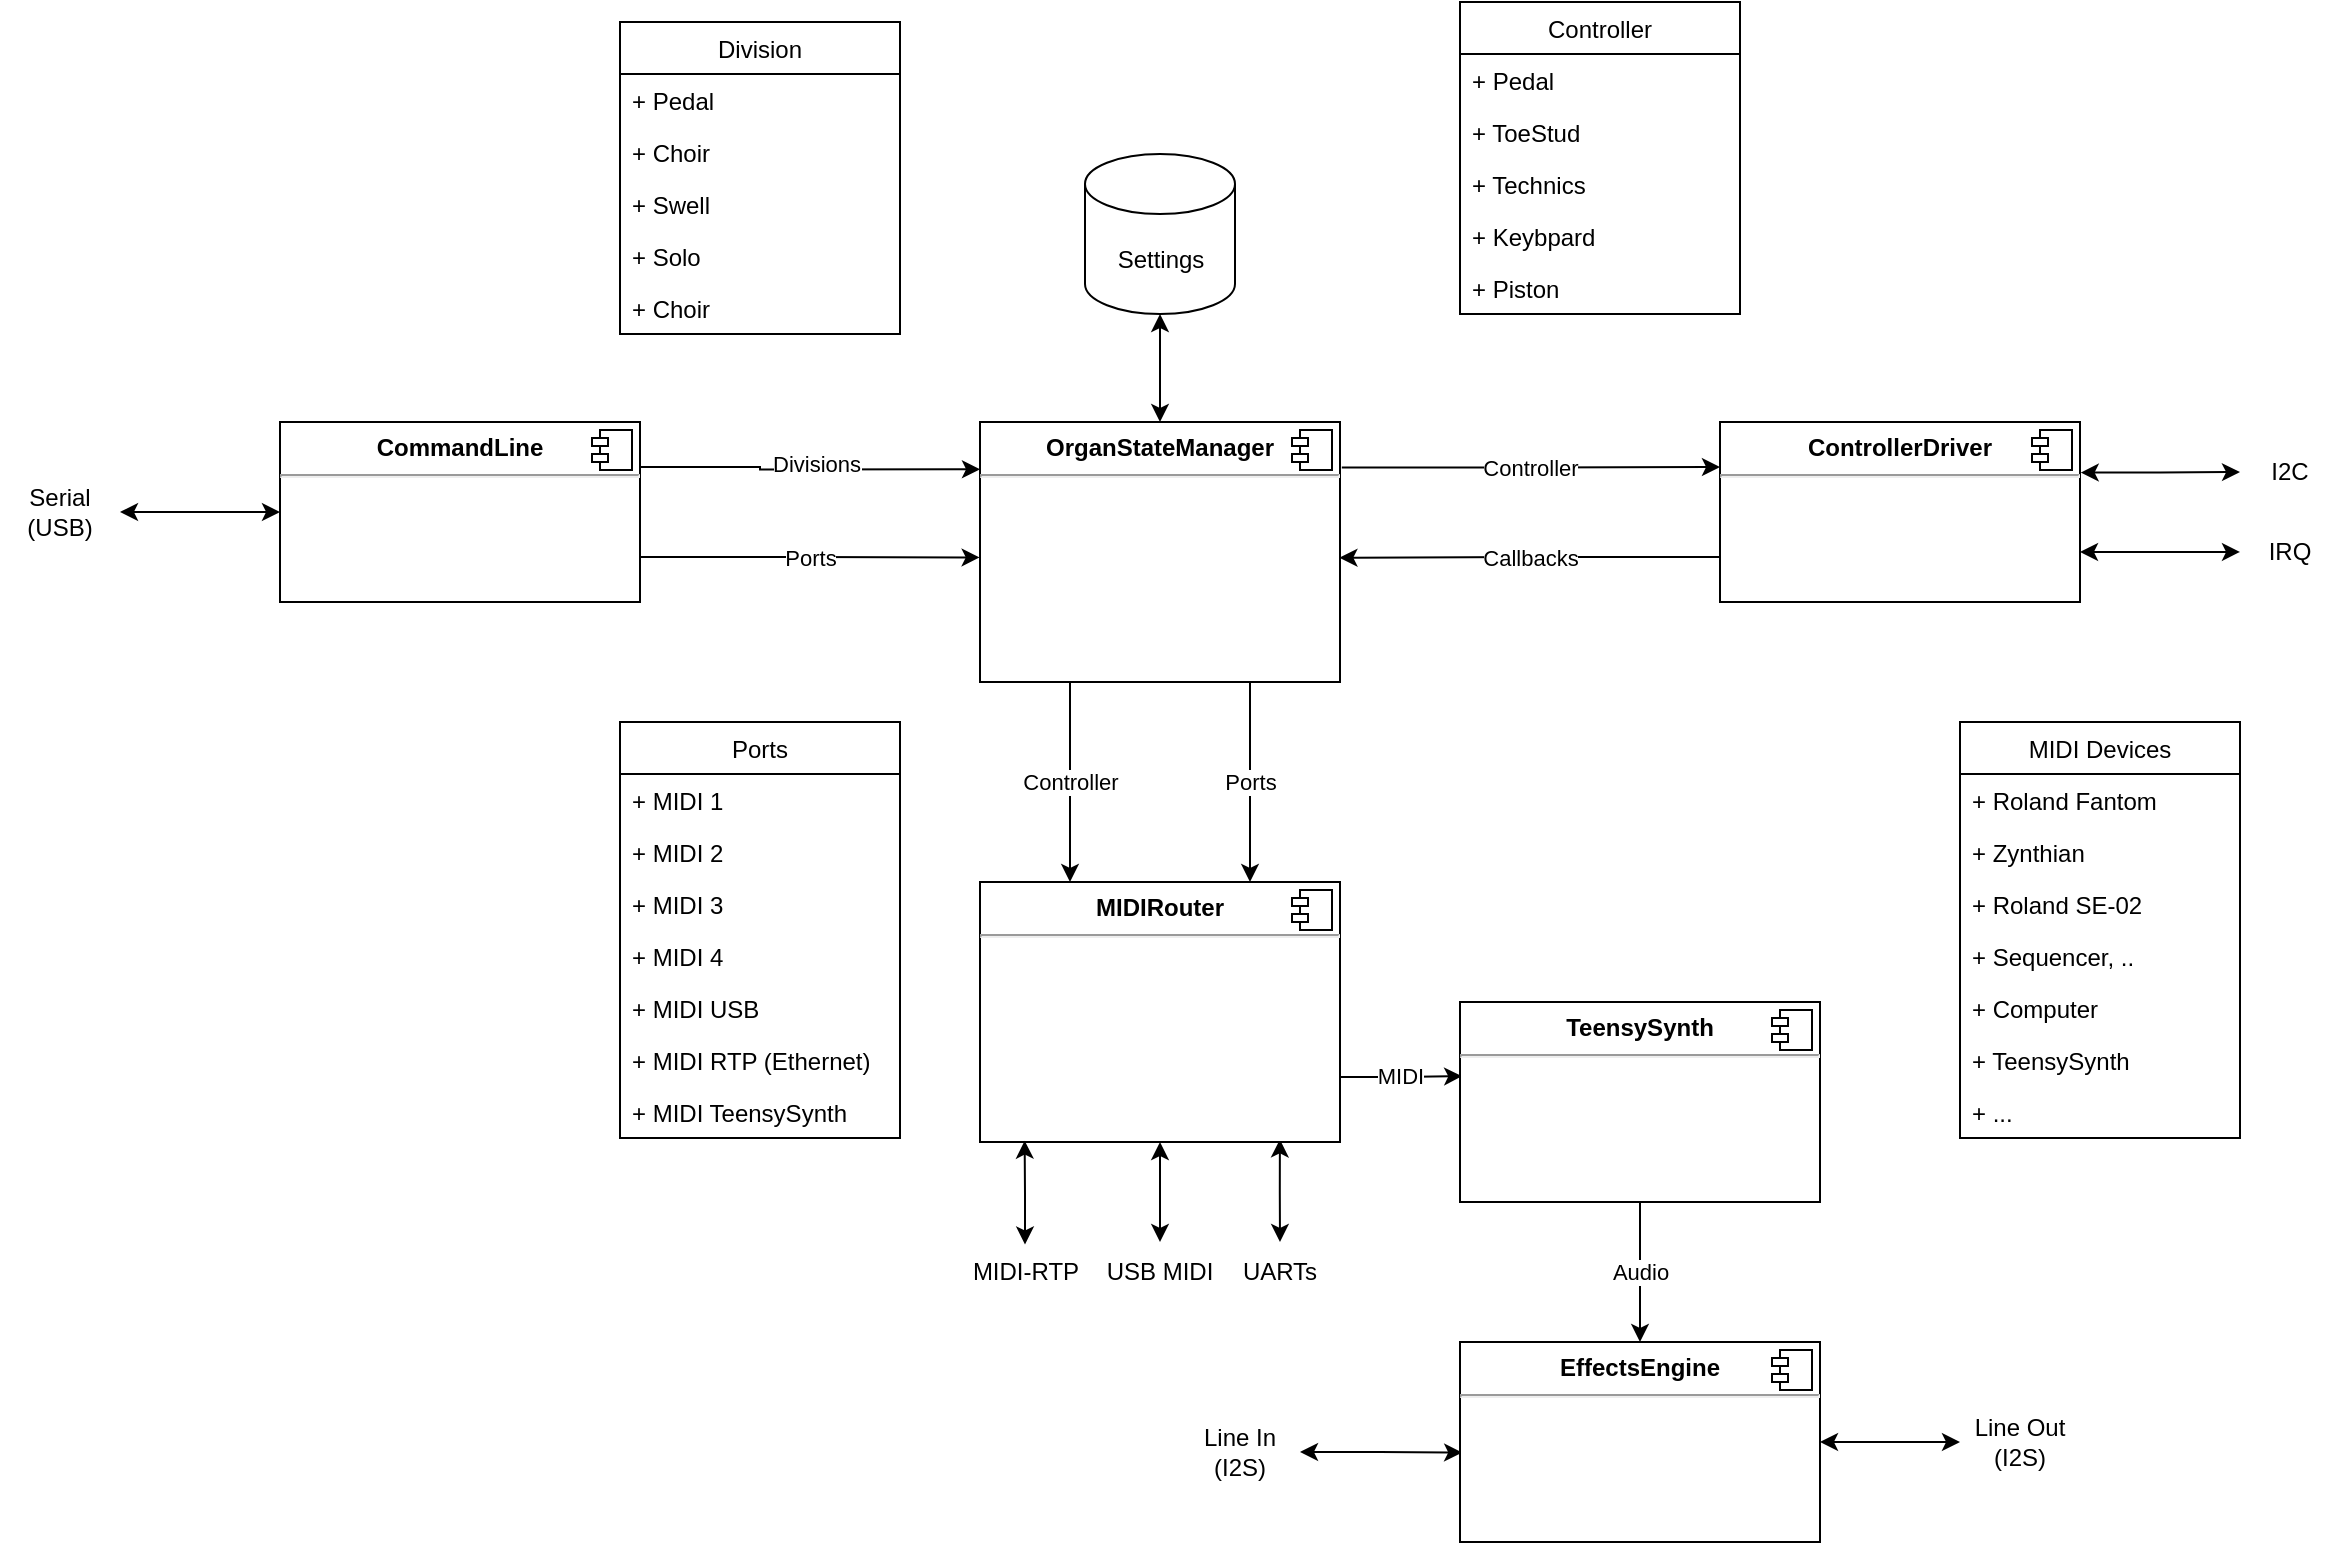 <mxfile version="20.3.0" type="device"><diagram id="9dFNXKtVtQfv5GckwNdB" name="Page-1"><mxGraphModel dx="2272" dy="955" grid="1" gridSize="10" guides="1" tooltips="1" connect="1" arrows="1" fold="1" page="1" pageScale="1" pageWidth="850" pageHeight="1100" math="0" shadow="0"><root><mxCell id="0"/><mxCell id="1" parent="0"/><mxCell id="iDEKs2CoTORR2KkQB5Fy-8" value="Division" style="swimlane;fontStyle=0;childLayout=stackLayout;horizontal=1;startSize=26;fillColor=none;horizontalStack=0;resizeParent=1;resizeParentMax=0;resizeLast=0;collapsible=1;marginBottom=0;" vertex="1" parent="1"><mxGeometry x="170" y="200" width="140" height="156" as="geometry"/></mxCell><mxCell id="iDEKs2CoTORR2KkQB5Fy-9" value="+ Pedal" style="text;strokeColor=none;fillColor=none;align=left;verticalAlign=top;spacingLeft=4;spacingRight=4;overflow=hidden;rotatable=0;points=[[0,0.5],[1,0.5]];portConstraint=eastwest;" vertex="1" parent="iDEKs2CoTORR2KkQB5Fy-8"><mxGeometry y="26" width="140" height="26" as="geometry"/></mxCell><mxCell id="iDEKs2CoTORR2KkQB5Fy-10" value="+ Choir" style="text;strokeColor=none;fillColor=none;align=left;verticalAlign=top;spacingLeft=4;spacingRight=4;overflow=hidden;rotatable=0;points=[[0,0.5],[1,0.5]];portConstraint=eastwest;" vertex="1" parent="iDEKs2CoTORR2KkQB5Fy-8"><mxGeometry y="52" width="140" height="26" as="geometry"/></mxCell><mxCell id="iDEKs2CoTORR2KkQB5Fy-11" value="+ Swell" style="text;strokeColor=none;fillColor=none;align=left;verticalAlign=top;spacingLeft=4;spacingRight=4;overflow=hidden;rotatable=0;points=[[0,0.5],[1,0.5]];portConstraint=eastwest;" vertex="1" parent="iDEKs2CoTORR2KkQB5Fy-8"><mxGeometry y="78" width="140" height="26" as="geometry"/></mxCell><mxCell id="iDEKs2CoTORR2KkQB5Fy-12" value="+ Solo" style="text;strokeColor=none;fillColor=none;align=left;verticalAlign=top;spacingLeft=4;spacingRight=4;overflow=hidden;rotatable=0;points=[[0,0.5],[1,0.5]];portConstraint=eastwest;" vertex="1" parent="iDEKs2CoTORR2KkQB5Fy-8"><mxGeometry y="104" width="140" height="26" as="geometry"/></mxCell><mxCell id="iDEKs2CoTORR2KkQB5Fy-13" value="+ Choir" style="text;strokeColor=none;fillColor=none;align=left;verticalAlign=top;spacingLeft=4;spacingRight=4;overflow=hidden;rotatable=0;points=[[0,0.5],[1,0.5]];portConstraint=eastwest;" vertex="1" parent="iDEKs2CoTORR2KkQB5Fy-8"><mxGeometry y="130" width="140" height="26" as="geometry"/></mxCell><mxCell id="iDEKs2CoTORR2KkQB5Fy-14" value="Controller" style="swimlane;fontStyle=0;childLayout=stackLayout;horizontal=1;startSize=26;fillColor=none;horizontalStack=0;resizeParent=1;resizeParentMax=0;resizeLast=0;collapsible=1;marginBottom=0;" vertex="1" parent="1"><mxGeometry x="590" y="190" width="140" height="156" as="geometry"/></mxCell><mxCell id="iDEKs2CoTORR2KkQB5Fy-15" value="+ Pedal" style="text;strokeColor=none;fillColor=none;align=left;verticalAlign=top;spacingLeft=4;spacingRight=4;overflow=hidden;rotatable=0;points=[[0,0.5],[1,0.5]];portConstraint=eastwest;" vertex="1" parent="iDEKs2CoTORR2KkQB5Fy-14"><mxGeometry y="26" width="140" height="26" as="geometry"/></mxCell><mxCell id="iDEKs2CoTORR2KkQB5Fy-16" value="+ ToeStud" style="text;strokeColor=none;fillColor=none;align=left;verticalAlign=top;spacingLeft=4;spacingRight=4;overflow=hidden;rotatable=0;points=[[0,0.5],[1,0.5]];portConstraint=eastwest;" vertex="1" parent="iDEKs2CoTORR2KkQB5Fy-14"><mxGeometry y="52" width="140" height="26" as="geometry"/></mxCell><mxCell id="iDEKs2CoTORR2KkQB5Fy-17" value="+ Technics" style="text;strokeColor=none;fillColor=none;align=left;verticalAlign=top;spacingLeft=4;spacingRight=4;overflow=hidden;rotatable=0;points=[[0,0.5],[1,0.5]];portConstraint=eastwest;" vertex="1" parent="iDEKs2CoTORR2KkQB5Fy-14"><mxGeometry y="78" width="140" height="26" as="geometry"/></mxCell><mxCell id="iDEKs2CoTORR2KkQB5Fy-18" value="+ Keybpard" style="text;strokeColor=none;fillColor=none;align=left;verticalAlign=top;spacingLeft=4;spacingRight=4;overflow=hidden;rotatable=0;points=[[0,0.5],[1,0.5]];portConstraint=eastwest;" vertex="1" parent="iDEKs2CoTORR2KkQB5Fy-14"><mxGeometry y="104" width="140" height="26" as="geometry"/></mxCell><mxCell id="iDEKs2CoTORR2KkQB5Fy-19" value="+ Piston" style="text;strokeColor=none;fillColor=none;align=left;verticalAlign=top;spacingLeft=4;spacingRight=4;overflow=hidden;rotatable=0;points=[[0,0.5],[1,0.5]];portConstraint=eastwest;" vertex="1" parent="iDEKs2CoTORR2KkQB5Fy-14"><mxGeometry y="130" width="140" height="26" as="geometry"/></mxCell><mxCell id="iDEKs2CoTORR2KkQB5Fy-32" value="Divisions" style="edgeStyle=orthogonalEdgeStyle;rounded=0;orthogonalLoop=1;jettySize=auto;html=1;exitX=1;exitY=0.25;exitDx=0;exitDy=0;entryX=0;entryY=0.182;entryDx=0;entryDy=0;startArrow=none;startFill=0;entryPerimeter=0;" edge="1" parent="1" source="iDEKs2CoTORR2KkQB5Fy-20" target="iDEKs2CoTORR2KkQB5Fy-24"><mxGeometry x="0.048" y="3" relative="1" as="geometry"><Array as="points"><mxPoint x="240" y="423"/><mxPoint x="240" y="424"/></Array><mxPoint as="offset"/></mxGeometry></mxCell><mxCell id="iDEKs2CoTORR2KkQB5Fy-33" value="Ports" style="edgeStyle=orthogonalEdgeStyle;rounded=0;orthogonalLoop=1;jettySize=auto;html=1;exitX=1;exitY=0.75;exitDx=0;exitDy=0;entryX=-0.001;entryY=0.521;entryDx=0;entryDy=0;startArrow=none;startFill=0;entryPerimeter=0;" edge="1" parent="1" source="iDEKs2CoTORR2KkQB5Fy-20" target="iDEKs2CoTORR2KkQB5Fy-24"><mxGeometry relative="1" as="geometry"/></mxCell><mxCell id="iDEKs2CoTORR2KkQB5Fy-20" value="&lt;p style=&quot;margin:0px;margin-top:6px;text-align:center;&quot;&gt;&lt;b&gt;CommandLine&lt;/b&gt;&lt;/p&gt;&lt;hr&gt;&lt;p style=&quot;margin:0px;margin-left:8px;&quot;&gt;&lt;br&gt;&lt;/p&gt;" style="align=left;overflow=fill;html=1;dropTarget=0;" vertex="1" parent="1"><mxGeometry y="400" width="180" height="90" as="geometry"/></mxCell><mxCell id="iDEKs2CoTORR2KkQB5Fy-21" value="" style="shape=component;jettyWidth=8;jettyHeight=4;" vertex="1" parent="iDEKs2CoTORR2KkQB5Fy-20"><mxGeometry x="1" width="20" height="20" relative="1" as="geometry"><mxPoint x="-24" y="4" as="offset"/></mxGeometry></mxCell><mxCell id="iDEKs2CoTORR2KkQB5Fy-22" value="" style="endArrow=classic;html=1;rounded=0;entryX=0;entryY=0.5;entryDx=0;entryDy=0;startArrow=classic;startFill=1;exitX=1;exitY=0.5;exitDx=0;exitDy=0;" edge="1" parent="1" source="iDEKs2CoTORR2KkQB5Fy-23" target="iDEKs2CoTORR2KkQB5Fy-20"><mxGeometry width="50" height="50" relative="1" as="geometry"><mxPoint x="-140" y="445" as="sourcePoint"/><mxPoint x="-150" y="490" as="targetPoint"/></mxGeometry></mxCell><mxCell id="iDEKs2CoTORR2KkQB5Fy-23" value="Serial (USB)" style="text;html=1;strokeColor=none;fillColor=none;align=center;verticalAlign=middle;whiteSpace=wrap;rounded=0;" vertex="1" parent="1"><mxGeometry x="-140" y="430" width="60" height="30" as="geometry"/></mxCell><mxCell id="iDEKs2CoTORR2KkQB5Fy-34" value="Controller" style="edgeStyle=orthogonalEdgeStyle;rounded=0;orthogonalLoop=1;jettySize=auto;html=1;exitX=1.005;exitY=0.175;exitDx=0;exitDy=0;entryX=0;entryY=0.25;entryDx=0;entryDy=0;startArrow=none;startFill=0;exitPerimeter=0;" edge="1" parent="1" source="iDEKs2CoTORR2KkQB5Fy-24" target="iDEKs2CoTORR2KkQB5Fy-26"><mxGeometry relative="1" as="geometry"/></mxCell><mxCell id="iDEKs2CoTORR2KkQB5Fy-40" value="Controller" style="edgeStyle=orthogonalEdgeStyle;rounded=0;orthogonalLoop=1;jettySize=auto;html=1;exitX=0.25;exitY=1;exitDx=0;exitDy=0;entryX=0.25;entryY=0;entryDx=0;entryDy=0;startArrow=none;startFill=0;" edge="1" parent="1" source="iDEKs2CoTORR2KkQB5Fy-24" target="iDEKs2CoTORR2KkQB5Fy-38"><mxGeometry relative="1" as="geometry"/></mxCell><mxCell id="iDEKs2CoTORR2KkQB5Fy-41" value="Ports" style="edgeStyle=orthogonalEdgeStyle;rounded=0;orthogonalLoop=1;jettySize=auto;html=1;exitX=0.75;exitY=1;exitDx=0;exitDy=0;entryX=0.75;entryY=0;entryDx=0;entryDy=0;startArrow=none;startFill=0;" edge="1" parent="1" source="iDEKs2CoTORR2KkQB5Fy-24" target="iDEKs2CoTORR2KkQB5Fy-38"><mxGeometry relative="1" as="geometry"/></mxCell><mxCell id="iDEKs2CoTORR2KkQB5Fy-24" value="&lt;p style=&quot;margin:0px;margin-top:6px;text-align:center;&quot;&gt;&lt;b&gt;OrganStateManager&lt;/b&gt;&lt;/p&gt;&lt;hr&gt;&lt;p style=&quot;margin:0px;margin-left:8px;&quot;&gt;&lt;br&gt;&lt;/p&gt;" style="align=left;overflow=fill;html=1;dropTarget=0;" vertex="1" parent="1"><mxGeometry x="350" y="400" width="180" height="130" as="geometry"/></mxCell><mxCell id="iDEKs2CoTORR2KkQB5Fy-25" value="" style="shape=component;jettyWidth=8;jettyHeight=4;" vertex="1" parent="iDEKs2CoTORR2KkQB5Fy-24"><mxGeometry x="1" width="20" height="20" relative="1" as="geometry"><mxPoint x="-24" y="4" as="offset"/></mxGeometry></mxCell><mxCell id="iDEKs2CoTORR2KkQB5Fy-30" style="edgeStyle=orthogonalEdgeStyle;rounded=0;orthogonalLoop=1;jettySize=auto;html=1;exitX=1.002;exitY=0.281;exitDx=0;exitDy=0;startArrow=classic;startFill=1;exitPerimeter=0;" edge="1" parent="1" source="iDEKs2CoTORR2KkQB5Fy-26" target="iDEKs2CoTORR2KkQB5Fy-28"><mxGeometry relative="1" as="geometry"/></mxCell><mxCell id="iDEKs2CoTORR2KkQB5Fy-31" style="edgeStyle=orthogonalEdgeStyle;rounded=0;orthogonalLoop=1;jettySize=auto;html=1;exitX=1;exitY=0.722;exitDx=0;exitDy=0;startArrow=classic;startFill=1;exitPerimeter=0;" edge="1" parent="1" source="iDEKs2CoTORR2KkQB5Fy-26" target="iDEKs2CoTORR2KkQB5Fy-29"><mxGeometry relative="1" as="geometry"/></mxCell><mxCell id="iDEKs2CoTORR2KkQB5Fy-37" value="Callbacks" style="edgeStyle=orthogonalEdgeStyle;rounded=0;orthogonalLoop=1;jettySize=auto;html=1;exitX=0;exitY=0.75;exitDx=0;exitDy=0;startArrow=none;startFill=0;" edge="1" parent="1" source="iDEKs2CoTORR2KkQB5Fy-26"><mxGeometry relative="1" as="geometry"><mxPoint x="529.714" y="467.857" as="targetPoint"/></mxGeometry></mxCell><mxCell id="iDEKs2CoTORR2KkQB5Fy-26" value="&lt;p style=&quot;margin:0px;margin-top:6px;text-align:center;&quot;&gt;&lt;b&gt;ControllerDriver&lt;/b&gt;&lt;/p&gt;&lt;hr&gt;&lt;p style=&quot;margin:0px;margin-left:8px;&quot;&gt;&lt;br&gt;&lt;/p&gt;" style="align=left;overflow=fill;html=1;dropTarget=0;" vertex="1" parent="1"><mxGeometry x="720" y="400" width="180" height="90" as="geometry"/></mxCell><mxCell id="iDEKs2CoTORR2KkQB5Fy-27" value="" style="shape=component;jettyWidth=8;jettyHeight=4;" vertex="1" parent="iDEKs2CoTORR2KkQB5Fy-26"><mxGeometry x="1" width="20" height="20" relative="1" as="geometry"><mxPoint x="-24" y="4" as="offset"/></mxGeometry></mxCell><mxCell id="iDEKs2CoTORR2KkQB5Fy-28" value="I2C" style="text;html=1;strokeColor=none;fillColor=none;align=center;verticalAlign=middle;whiteSpace=wrap;rounded=0;" vertex="1" parent="1"><mxGeometry x="980" y="410" width="50" height="30" as="geometry"/></mxCell><mxCell id="iDEKs2CoTORR2KkQB5Fy-29" value="IRQ" style="text;html=1;strokeColor=none;fillColor=none;align=center;verticalAlign=middle;whiteSpace=wrap;rounded=0;" vertex="1" parent="1"><mxGeometry x="980" y="450" width="50" height="30" as="geometry"/></mxCell><mxCell id="iDEKs2CoTORR2KkQB5Fy-53" style="edgeStyle=orthogonalEdgeStyle;rounded=0;orthogonalLoop=1;jettySize=auto;html=1;exitX=0.5;exitY=1;exitDx=0;exitDy=0;exitPerimeter=0;entryX=0.5;entryY=0;entryDx=0;entryDy=0;startArrow=classic;startFill=1;" edge="1" parent="1" source="iDEKs2CoTORR2KkQB5Fy-35" target="iDEKs2CoTORR2KkQB5Fy-24"><mxGeometry relative="1" as="geometry"/></mxCell><mxCell id="iDEKs2CoTORR2KkQB5Fy-35" value="Settings" style="shape=cylinder3;whiteSpace=wrap;html=1;boundedLbl=1;backgroundOutline=1;size=15;" vertex="1" parent="1"><mxGeometry x="402.5" y="266" width="75" height="80" as="geometry"/></mxCell><mxCell id="iDEKs2CoTORR2KkQB5Fy-55" style="edgeStyle=orthogonalEdgeStyle;rounded=0;orthogonalLoop=1;jettySize=auto;html=1;exitX=0.833;exitY=0.99;exitDx=0;exitDy=0;startArrow=classic;startFill=1;exitPerimeter=0;" edge="1" parent="1" source="iDEKs2CoTORR2KkQB5Fy-38" target="iDEKs2CoTORR2KkQB5Fy-54"><mxGeometry relative="1" as="geometry"/></mxCell><mxCell id="iDEKs2CoTORR2KkQB5Fy-75" value="MIDI" style="edgeStyle=orthogonalEdgeStyle;rounded=0;orthogonalLoop=1;jettySize=auto;html=1;exitX=1;exitY=0.75;exitDx=0;exitDy=0;entryX=0.006;entryY=0.371;entryDx=0;entryDy=0;entryPerimeter=0;startArrow=none;startFill=0;" edge="1" parent="1" source="iDEKs2CoTORR2KkQB5Fy-38" target="iDEKs2CoTORR2KkQB5Fy-73"><mxGeometry relative="1" as="geometry"/></mxCell><mxCell id="iDEKs2CoTORR2KkQB5Fy-38" value="&lt;p style=&quot;margin:0px;margin-top:6px;text-align:center;&quot;&gt;&lt;b&gt;MIDIRouter&lt;/b&gt;&lt;/p&gt;&lt;hr&gt;&lt;p style=&quot;margin:0px;margin-left:8px;&quot;&gt;&lt;br&gt;&lt;/p&gt;" style="align=left;overflow=fill;html=1;dropTarget=0;" vertex="1" parent="1"><mxGeometry x="350" y="630" width="180" height="130" as="geometry"/></mxCell><mxCell id="iDEKs2CoTORR2KkQB5Fy-39" value="" style="shape=component;jettyWidth=8;jettyHeight=4;" vertex="1" parent="iDEKs2CoTORR2KkQB5Fy-38"><mxGeometry x="1" width="20" height="20" relative="1" as="geometry"><mxPoint x="-24" y="4" as="offset"/></mxGeometry></mxCell><mxCell id="iDEKs2CoTORR2KkQB5Fy-42" value="Ports" style="swimlane;fontStyle=0;childLayout=stackLayout;horizontal=1;startSize=26;fillColor=none;horizontalStack=0;resizeParent=1;resizeParentMax=0;resizeLast=0;collapsible=1;marginBottom=0;" vertex="1" parent="1"><mxGeometry x="170" y="550" width="140" height="208" as="geometry"/></mxCell><mxCell id="iDEKs2CoTORR2KkQB5Fy-43" value="+ MIDI 1" style="text;strokeColor=none;fillColor=none;align=left;verticalAlign=top;spacingLeft=4;spacingRight=4;overflow=hidden;rotatable=0;points=[[0,0.5],[1,0.5]];portConstraint=eastwest;" vertex="1" parent="iDEKs2CoTORR2KkQB5Fy-42"><mxGeometry y="26" width="140" height="26" as="geometry"/></mxCell><mxCell id="iDEKs2CoTORR2KkQB5Fy-44" value="+ MIDI 2" style="text;strokeColor=none;fillColor=none;align=left;verticalAlign=top;spacingLeft=4;spacingRight=4;overflow=hidden;rotatable=0;points=[[0,0.5],[1,0.5]];portConstraint=eastwest;" vertex="1" parent="iDEKs2CoTORR2KkQB5Fy-42"><mxGeometry y="52" width="140" height="26" as="geometry"/></mxCell><mxCell id="iDEKs2CoTORR2KkQB5Fy-45" value="+ MIDI 3" style="text;strokeColor=none;fillColor=none;align=left;verticalAlign=top;spacingLeft=4;spacingRight=4;overflow=hidden;rotatable=0;points=[[0,0.5],[1,0.5]];portConstraint=eastwest;" vertex="1" parent="iDEKs2CoTORR2KkQB5Fy-42"><mxGeometry y="78" width="140" height="26" as="geometry"/></mxCell><mxCell id="iDEKs2CoTORR2KkQB5Fy-46" value="+ MIDI 4" style="text;strokeColor=none;fillColor=none;align=left;verticalAlign=top;spacingLeft=4;spacingRight=4;overflow=hidden;rotatable=0;points=[[0,0.5],[1,0.5]];portConstraint=eastwest;" vertex="1" parent="iDEKs2CoTORR2KkQB5Fy-42"><mxGeometry y="104" width="140" height="26" as="geometry"/></mxCell><mxCell id="iDEKs2CoTORR2KkQB5Fy-57" value="+ MIDI USB" style="text;strokeColor=none;fillColor=none;align=left;verticalAlign=top;spacingLeft=4;spacingRight=4;overflow=hidden;rotatable=0;points=[[0,0.5],[1,0.5]];portConstraint=eastwest;" vertex="1" parent="iDEKs2CoTORR2KkQB5Fy-42"><mxGeometry y="130" width="140" height="26" as="geometry"/></mxCell><mxCell id="iDEKs2CoTORR2KkQB5Fy-58" value="+ MIDI RTP (Ethernet)" style="text;strokeColor=none;fillColor=none;align=left;verticalAlign=top;spacingLeft=4;spacingRight=4;overflow=hidden;rotatable=0;points=[[0,0.5],[1,0.5]];portConstraint=eastwest;" vertex="1" parent="iDEKs2CoTORR2KkQB5Fy-42"><mxGeometry y="156" width="140" height="26" as="geometry"/></mxCell><mxCell id="iDEKs2CoTORR2KkQB5Fy-78" value="+ MIDI TeensySynth" style="text;strokeColor=none;fillColor=none;align=left;verticalAlign=top;spacingLeft=4;spacingRight=4;overflow=hidden;rotatable=0;points=[[0,0.5],[1,0.5]];portConstraint=eastwest;" vertex="1" parent="iDEKs2CoTORR2KkQB5Fy-42"><mxGeometry y="182" width="140" height="26" as="geometry"/></mxCell><mxCell id="iDEKs2CoTORR2KkQB5Fy-48" value="MIDI Devices" style="swimlane;fontStyle=0;childLayout=stackLayout;horizontal=1;startSize=26;fillColor=none;horizontalStack=0;resizeParent=1;resizeParentMax=0;resizeLast=0;collapsible=1;marginBottom=0;" vertex="1" parent="1"><mxGeometry x="840" y="550" width="140" height="208" as="geometry"/></mxCell><mxCell id="iDEKs2CoTORR2KkQB5Fy-49" value="+ Roland Fantom" style="text;strokeColor=none;fillColor=none;align=left;verticalAlign=top;spacingLeft=4;spacingRight=4;overflow=hidden;rotatable=0;points=[[0,0.5],[1,0.5]];portConstraint=eastwest;" vertex="1" parent="iDEKs2CoTORR2KkQB5Fy-48"><mxGeometry y="26" width="140" height="26" as="geometry"/></mxCell><mxCell id="iDEKs2CoTORR2KkQB5Fy-50" value="+ Zynthian" style="text;strokeColor=none;fillColor=none;align=left;verticalAlign=top;spacingLeft=4;spacingRight=4;overflow=hidden;rotatable=0;points=[[0,0.5],[1,0.5]];portConstraint=eastwest;" vertex="1" parent="iDEKs2CoTORR2KkQB5Fy-48"><mxGeometry y="52" width="140" height="26" as="geometry"/></mxCell><mxCell id="iDEKs2CoTORR2KkQB5Fy-51" value="+ Roland SE-02" style="text;strokeColor=none;fillColor=none;align=left;verticalAlign=top;spacingLeft=4;spacingRight=4;overflow=hidden;rotatable=0;points=[[0,0.5],[1,0.5]];portConstraint=eastwest;" vertex="1" parent="iDEKs2CoTORR2KkQB5Fy-48"><mxGeometry y="78" width="140" height="26" as="geometry"/></mxCell><mxCell id="iDEKs2CoTORR2KkQB5Fy-70" value="+ Sequencer, .." style="text;strokeColor=none;fillColor=none;align=left;verticalAlign=top;spacingLeft=4;spacingRight=4;overflow=hidden;rotatable=0;points=[[0,0.5],[1,0.5]];portConstraint=eastwest;" vertex="1" parent="iDEKs2CoTORR2KkQB5Fy-48"><mxGeometry y="104" width="140" height="26" as="geometry"/></mxCell><mxCell id="iDEKs2CoTORR2KkQB5Fy-52" value="+ Computer" style="text;strokeColor=none;fillColor=none;align=left;verticalAlign=top;spacingLeft=4;spacingRight=4;overflow=hidden;rotatable=0;points=[[0,0.5],[1,0.5]];portConstraint=eastwest;" vertex="1" parent="iDEKs2CoTORR2KkQB5Fy-48"><mxGeometry y="130" width="140" height="26" as="geometry"/></mxCell><mxCell id="iDEKs2CoTORR2KkQB5Fy-62" value="+ TeensySynth" style="text;strokeColor=none;fillColor=none;align=left;verticalAlign=top;spacingLeft=4;spacingRight=4;overflow=hidden;rotatable=0;points=[[0,0.5],[1,0.5]];portConstraint=eastwest;" vertex="1" parent="iDEKs2CoTORR2KkQB5Fy-48"><mxGeometry y="156" width="140" height="26" as="geometry"/></mxCell><mxCell id="iDEKs2CoTORR2KkQB5Fy-69" value="+ ..." style="text;strokeColor=none;fillColor=none;align=left;verticalAlign=top;spacingLeft=4;spacingRight=4;overflow=hidden;rotatable=0;points=[[0,0.5],[1,0.5]];portConstraint=eastwest;" vertex="1" parent="iDEKs2CoTORR2KkQB5Fy-48"><mxGeometry y="182" width="140" height="26" as="geometry"/></mxCell><mxCell id="iDEKs2CoTORR2KkQB5Fy-54" value="UARTs" style="text;html=1;strokeColor=none;fillColor=none;align=center;verticalAlign=middle;whiteSpace=wrap;rounded=0;" vertex="1" parent="1"><mxGeometry x="470" y="810" width="60" height="30" as="geometry"/></mxCell><mxCell id="iDEKs2CoTORR2KkQB5Fy-61" style="edgeStyle=orthogonalEdgeStyle;rounded=0;orthogonalLoop=1;jettySize=auto;html=1;exitX=0.5;exitY=0;exitDx=0;exitDy=0;entryX=0.5;entryY=1;entryDx=0;entryDy=0;startArrow=classic;startFill=1;" edge="1" parent="1" source="iDEKs2CoTORR2KkQB5Fy-56" target="iDEKs2CoTORR2KkQB5Fy-38"><mxGeometry relative="1" as="geometry"/></mxCell><mxCell id="iDEKs2CoTORR2KkQB5Fy-56" value="USB MIDI" style="text;html=1;strokeColor=none;fillColor=none;align=center;verticalAlign=middle;whiteSpace=wrap;rounded=0;" vertex="1" parent="1"><mxGeometry x="410" y="810" width="60" height="30" as="geometry"/></mxCell><mxCell id="iDEKs2CoTORR2KkQB5Fy-60" style="edgeStyle=orthogonalEdgeStyle;rounded=0;orthogonalLoop=1;jettySize=auto;html=1;exitX=0.5;exitY=0;exitDx=0;exitDy=0;entryX=0.124;entryY=0.995;entryDx=0;entryDy=0;entryPerimeter=0;startArrow=classic;startFill=1;" edge="1" parent="1" source="iDEKs2CoTORR2KkQB5Fy-59" target="iDEKs2CoTORR2KkQB5Fy-38"><mxGeometry relative="1" as="geometry"/></mxCell><mxCell id="iDEKs2CoTORR2KkQB5Fy-59" value="MIDI-RTP" style="text;html=1;strokeColor=none;fillColor=none;align=center;verticalAlign=middle;whiteSpace=wrap;rounded=0;" vertex="1" parent="1"><mxGeometry x="342.5" y="811.25" width="60" height="27.5" as="geometry"/></mxCell><mxCell id="iDEKs2CoTORR2KkQB5Fy-68" style="edgeStyle=orthogonalEdgeStyle;rounded=0;orthogonalLoop=1;jettySize=auto;html=1;exitX=1;exitY=0.5;exitDx=0;exitDy=0;entryX=0.006;entryY=0.553;entryDx=0;entryDy=0;entryPerimeter=0;startArrow=classic;startFill=1;" edge="1" parent="1" source="iDEKs2CoTORR2KkQB5Fy-65" target="iDEKs2CoTORR2KkQB5Fy-66"><mxGeometry relative="1" as="geometry"/></mxCell><mxCell id="iDEKs2CoTORR2KkQB5Fy-65" value="Line In (I2S)" style="text;html=1;strokeColor=none;fillColor=none;align=center;verticalAlign=middle;whiteSpace=wrap;rounded=0;" vertex="1" parent="1"><mxGeometry x="450" y="900" width="60" height="30" as="geometry"/></mxCell><mxCell id="iDEKs2CoTORR2KkQB5Fy-72" style="edgeStyle=orthogonalEdgeStyle;rounded=0;orthogonalLoop=1;jettySize=auto;html=1;exitX=1;exitY=0.5;exitDx=0;exitDy=0;entryX=0;entryY=0.5;entryDx=0;entryDy=0;startArrow=classic;startFill=1;" edge="1" parent="1" source="iDEKs2CoTORR2KkQB5Fy-66" target="iDEKs2CoTORR2KkQB5Fy-71"><mxGeometry relative="1" as="geometry"/></mxCell><mxCell id="iDEKs2CoTORR2KkQB5Fy-66" value="&lt;p style=&quot;margin:0px;margin-top:6px;text-align:center;&quot;&gt;&lt;b&gt;EffectsEngine&lt;/b&gt;&lt;/p&gt;&lt;hr&gt;&lt;p style=&quot;margin:0px;margin-left:8px;&quot;&gt;&lt;br&gt;&lt;/p&gt;" style="align=left;overflow=fill;html=1;dropTarget=0;" vertex="1" parent="1"><mxGeometry x="590" y="860" width="180" height="100" as="geometry"/></mxCell><mxCell id="iDEKs2CoTORR2KkQB5Fy-67" value="" style="shape=component;jettyWidth=8;jettyHeight=4;" vertex="1" parent="iDEKs2CoTORR2KkQB5Fy-66"><mxGeometry x="1" width="20" height="20" relative="1" as="geometry"><mxPoint x="-24" y="4" as="offset"/></mxGeometry></mxCell><mxCell id="iDEKs2CoTORR2KkQB5Fy-71" value="Line Out (I2S)" style="text;html=1;strokeColor=none;fillColor=none;align=center;verticalAlign=middle;whiteSpace=wrap;rounded=0;" vertex="1" parent="1"><mxGeometry x="840" y="895" width="60" height="30" as="geometry"/></mxCell><mxCell id="iDEKs2CoTORR2KkQB5Fy-77" value="Audio" style="edgeStyle=orthogonalEdgeStyle;rounded=0;orthogonalLoop=1;jettySize=auto;html=1;exitX=0.5;exitY=1;exitDx=0;exitDy=0;entryX=0.5;entryY=0;entryDx=0;entryDy=0;startArrow=none;startFill=0;" edge="1" parent="1" source="iDEKs2CoTORR2KkQB5Fy-73" target="iDEKs2CoTORR2KkQB5Fy-66"><mxGeometry relative="1" as="geometry"/></mxCell><mxCell id="iDEKs2CoTORR2KkQB5Fy-73" value="&lt;p style=&quot;margin:0px;margin-top:6px;text-align:center;&quot;&gt;&lt;b&gt;TeensySynth&lt;/b&gt;&lt;/p&gt;&lt;hr&gt;&lt;p style=&quot;margin:0px;margin-left:8px;&quot;&gt;&lt;br&gt;&lt;/p&gt;" style="align=left;overflow=fill;html=1;dropTarget=0;" vertex="1" parent="1"><mxGeometry x="590" y="690" width="180" height="100" as="geometry"/></mxCell><mxCell id="iDEKs2CoTORR2KkQB5Fy-74" value="" style="shape=component;jettyWidth=8;jettyHeight=4;" vertex="1" parent="iDEKs2CoTORR2KkQB5Fy-73"><mxGeometry x="1" width="20" height="20" relative="1" as="geometry"><mxPoint x="-24" y="4" as="offset"/></mxGeometry></mxCell></root></mxGraphModel></diagram></mxfile>